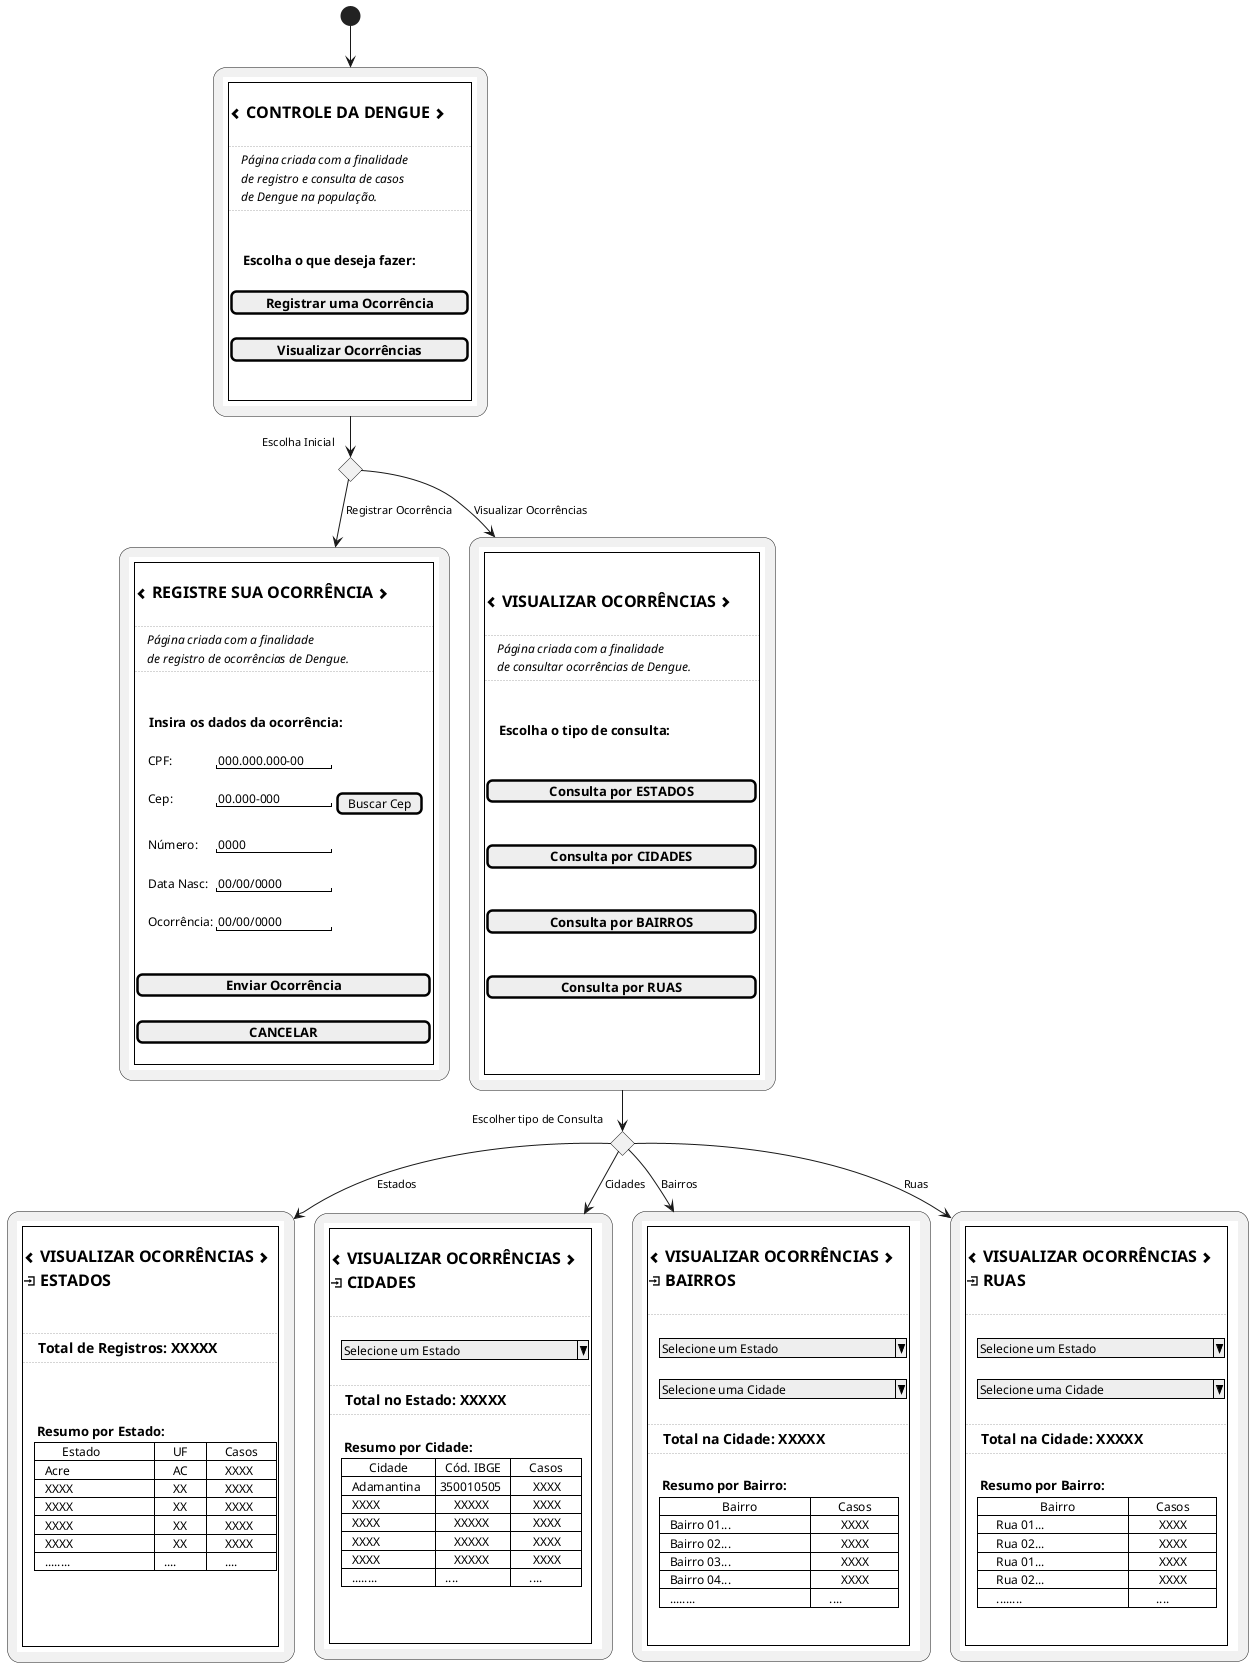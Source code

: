 @startuml
'!theme black-knight

(*) -->"{{
salt

{+
  .
  = <&chevron-left> CONTROLE DA DENGUE <&chevron-right>
  .
  ..
  ==== <U+2800> Página criada com a finalidade
  ==== <U+2800> de registro e consulta de casos
  ==== <U+2800> de Dengue na população.
  ..
  .
  .
  === <U+2800> Escolha o que deseja fazer:
  .
  [=== Registrar uma Ocorrência ]
  .
  [===   Visualizar Ocorrências ]
  .
  .
}

}}" as pagina_inicial

if "Escolha Inicial" then
   --> [Registrar Ocorrência] "{{
salt

{+
  .
  = <&chevron-left> REGISTRE SUA OCORRÊNCIA <&chevron-right>
  .
  ..
  ==== <U+2800> Página criada com a finalidade
  ==== <U+2800> de registro de ocorrências de Dengue.
  ..
  .
  .
  === <U+2800> Insira os dados da ocorrência:
  .
  {
    <U+2800> CPF: | "000.000.000-00"
    .
    <U+2800> Cep: | "00.000-000    " | [Buscar Cep]
    .
    <U+2800> Número: | "0000          "
    .
    <U+2800> Data Nasc: | "00/00/0000    "
    .
    <U+2800> Ocorrência: | "00/00/0000    "

    .
  }
  .
  [===   Enviar Ocorrência             ]
  .
  [===   CANCELAR                      ]
  .
}

}}"

else
   --> [Visualizar Ocorrências] "{{
salt

{+
  .
  .
  = <&chevron-left> VISUALIZAR OCORRÊNCIAS <&chevron-right>
  .
  ..
  ==== <U+2800> Página criada com a finalidade
  ==== <U+2800> de consultar ocorrências de Dengue.
  ..
  .
  .
  === <U+2800> Escolha o tipo de consulta:
  .
  .
  [===   Consulta por ESTADOS       ]
  .
  .
  [===   Consulta por CIDADES       ]
  .
  .
  [===   Consulta por BAIRROS       ]
  .
  .  
  [===   Consulta por RUAS          ]
  .
  .
  .
  .
}

}}"

if "Escolher tipo de Consulta" then
--> [Estados] "{{
salt
{+
  .
  = <&chevron-left> VISUALIZAR OCORRÊNCIAS <&chevron-right>
  = <&account-login> ESTADOS
.
  .
  ..
  == <U+2800> Total de Registros: XXXXX
  ..
  .
  .
.
  === <U+2800> Resumo por Estado:
  {
    <U+2800>|
    {#
      <U+2800><U+2800><U+2800>Estado<U+2800><U+2800><U+2800><U+2800><U+2800><U+2800>|<U+2800><U+2800>UF<U+2800><U+2800>|<U+2800><U+2800>Casos<U+2800><U+2800>
      <U+2800>Acre|<U+2800><U+2800>AC|<U+2800><U+2800>XXXX     
      <U+2800>XXXX|<U+2800><U+2800>XX|<U+2800><U+2800>XXXX  
      <U+2800>XXXX|<U+2800><U+2800>XX|<U+2800><U+2800>XXXX  
      <U+2800>XXXX|<U+2800><U+2800>XX|<U+2800><U+2800>XXXX  
      <U+2800>XXXX|<U+2800><U+2800>XX|<U+2800><U+2800>XXXX
      <U+2800>........|<U+2800>....|<U+2800><U+2800>.... 
    }
  }
  .
  .
.
.
}

}}"

else
--> [Cidades] "{{
salt
{+
  .
  = <&chevron-left> VISUALIZAR OCORRÊNCIAS <&chevron-right>
  = <&account-login> CIDADES
  .
  ..
  .
  {
    <U+2800>|
    ^Selecione um Estado          ^
  }
  .
  ..
  == <U+2800> Total no Estado: XXXXX
  ..
  .
  === <U+2800> Resumo por Cidade:
  {
    <U+2800>|
    {#
      <U+2800><U+2800><U+2800>Cidade<U+2800><U+2800><U+2800>|<U+2800>Cód. IBGE<U+2800>|<U+2800><U+2800>Casos<U+2800><U+2800>
      <U+2800>Adamantina|<U+0020>350010505|<U+2800><U+2800><U+0020>XXXX     
      <U+2800>XXXX|<U+2800><U+2800>XXXXX|<U+2800><U+2800><U+0020>XXXX  
      <U+2800>XXXX|<U+2800><U+2800>XXXXX|<U+2800><U+2800><U+0020>XXXX  
      <U+2800>XXXX|<U+2800><U+2800>XXXXX|<U+2800><U+2800><U+0020>XXXX  
      <U+2800>XXXX|<U+2800><U+2800>XXXXX|<U+2800><U+2800><U+0020>XXXX
      <U+2800>........|<U+2800>....|<U+2800><U+2800>.... 
    }
  }
  .
  .
.
}
}}"

else
--> [Bairros] "{{
salt
{+
  .
  = <&chevron-left> VISUALIZAR OCORRÊNCIAS <&chevron-right>
  = <&account-login> BAIRROS
  .
  ..
  .
  {
    <U+2800>|
    ^Selecione um Estado          ^
    .
    <U+2800>|
    ^Selecione uma Cidade         ^
  }
  .
  ..
  == <U+2800> Total na Cidade: XXXXX
  ..
  .
  === <U+2800> Resumo por Bairro:
  {
    <U+2800>|
    {#
      <U+2800><U+2800><U+2800><U+2800><U+2800><U+2800><U+2800>Bairro<U+2800><U+2800><U+2800><U+2800><U+2800><U+2800>|<U+2800><U+2800><U+2800>Casos<U+2800><U+2800><U+2800>
      <U+2800>Bairro 01...|<U+2800><U+2800><U+2800><U+0020>XXXX
      <U+2800>Bairro 02...|<U+2800><U+2800><U+2800><U+0020>XXXX
      <U+2800>Bairro 03...|<U+2800><U+2800><U+2800><U+0020>XXXX
      <U+2800>Bairro 04...|<U+2800><U+2800><U+2800><U+0020>XXXX
      <U+2800>........|<U+2800><U+2800>.... 
    }
  }
  .
  .
}
}}"

else
--> [Ruas] "{{
salt
{+
  .
  = <&chevron-left> VISUALIZAR OCORRÊNCIAS <&chevron-right>
  = <&account-login> RUAS
  .
  ..
  .
  {
    <U+2800>|
    ^Selecione um Estado          ^
    .
    <U+2800>|
    ^Selecione uma Cidade         ^
  }
  .
  ..
  == <U+2800> Total na Cidade: XXXXX
  ..
  .
  === <U+2800> Resumo por Bairro:
  {
    <U+2800>|
    {#
      <U+2800><U+2800><U+2800><U+2800><U+2800><U+2800><U+2800>Bairro<U+2800><U+2800><U+2800><U+2800><U+2800><U+2800>|<U+2800><U+2800><U+2800>Casos<U+2800><U+2800><U+2800>
      <U+2800><U+2800>Rua 01...|<U+2800><U+2800><U+2800><U+0020>XXXX
      <U+2800><U+2800>Rua 02...|<U+2800><U+2800><U+2800><U+0020>XXXX
      <U+2800><U+2800>Rua 01...|<U+2800><U+2800><U+2800><U+0020>XXXX
      <U+2800><U+2800>Rua 02...|<U+2800><U+2800><U+2800><U+0020>XXXX
      <U+2800><U+2800>........|<U+2800><U+2800><U+2800>.... 
    }
  }
  .
  .
}
}}"

endif


@enduml

